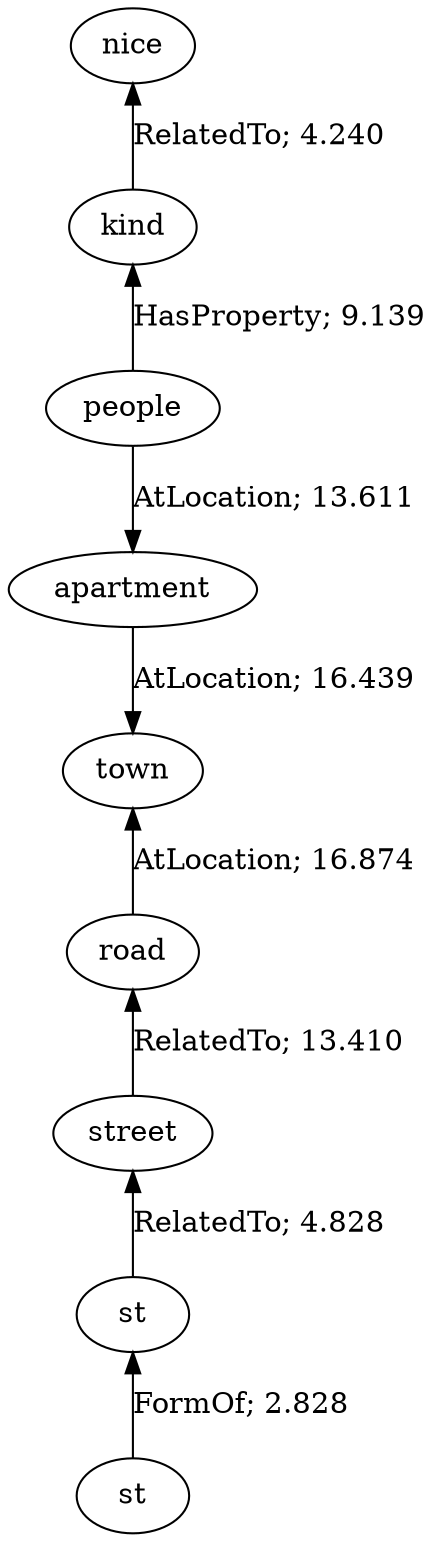 // The path the concepts from "nice" to "st".Path Length: 8; Weight Sum: 81.3699093535597; Average Weight: 10.171238669194963
digraph "9_a---nice-st---PLen8_WSum81.370_WAvg10.171" {
	0 [label=nice]
	1 [label=kind]
	2 [label=people]
	3 [label=apartment]
	4 [label=town]
	5 [label=road]
	6 [label=street]
	7 [label=st]
	8 [label=st]
	0 -> 1 [label="RelatedTo; 4.240" dir=back weight=4.240]
	1 -> 2 [label="HasProperty; 9.139" dir=back weight=9.139]
	2 -> 3 [label="AtLocation; 13.611" dir=forward weight=13.611]
	3 -> 4 [label="AtLocation; 16.439" dir=forward weight=16.439]
	4 -> 5 [label="AtLocation; 16.874" dir=back weight=16.874]
	5 -> 6 [label="RelatedTo; 13.410" dir=back weight=13.410]
	6 -> 7 [label="RelatedTo; 4.828" dir=back weight=4.828]
	7 -> 8 [label="FormOf; 2.828" dir=back weight=2.828]
}
